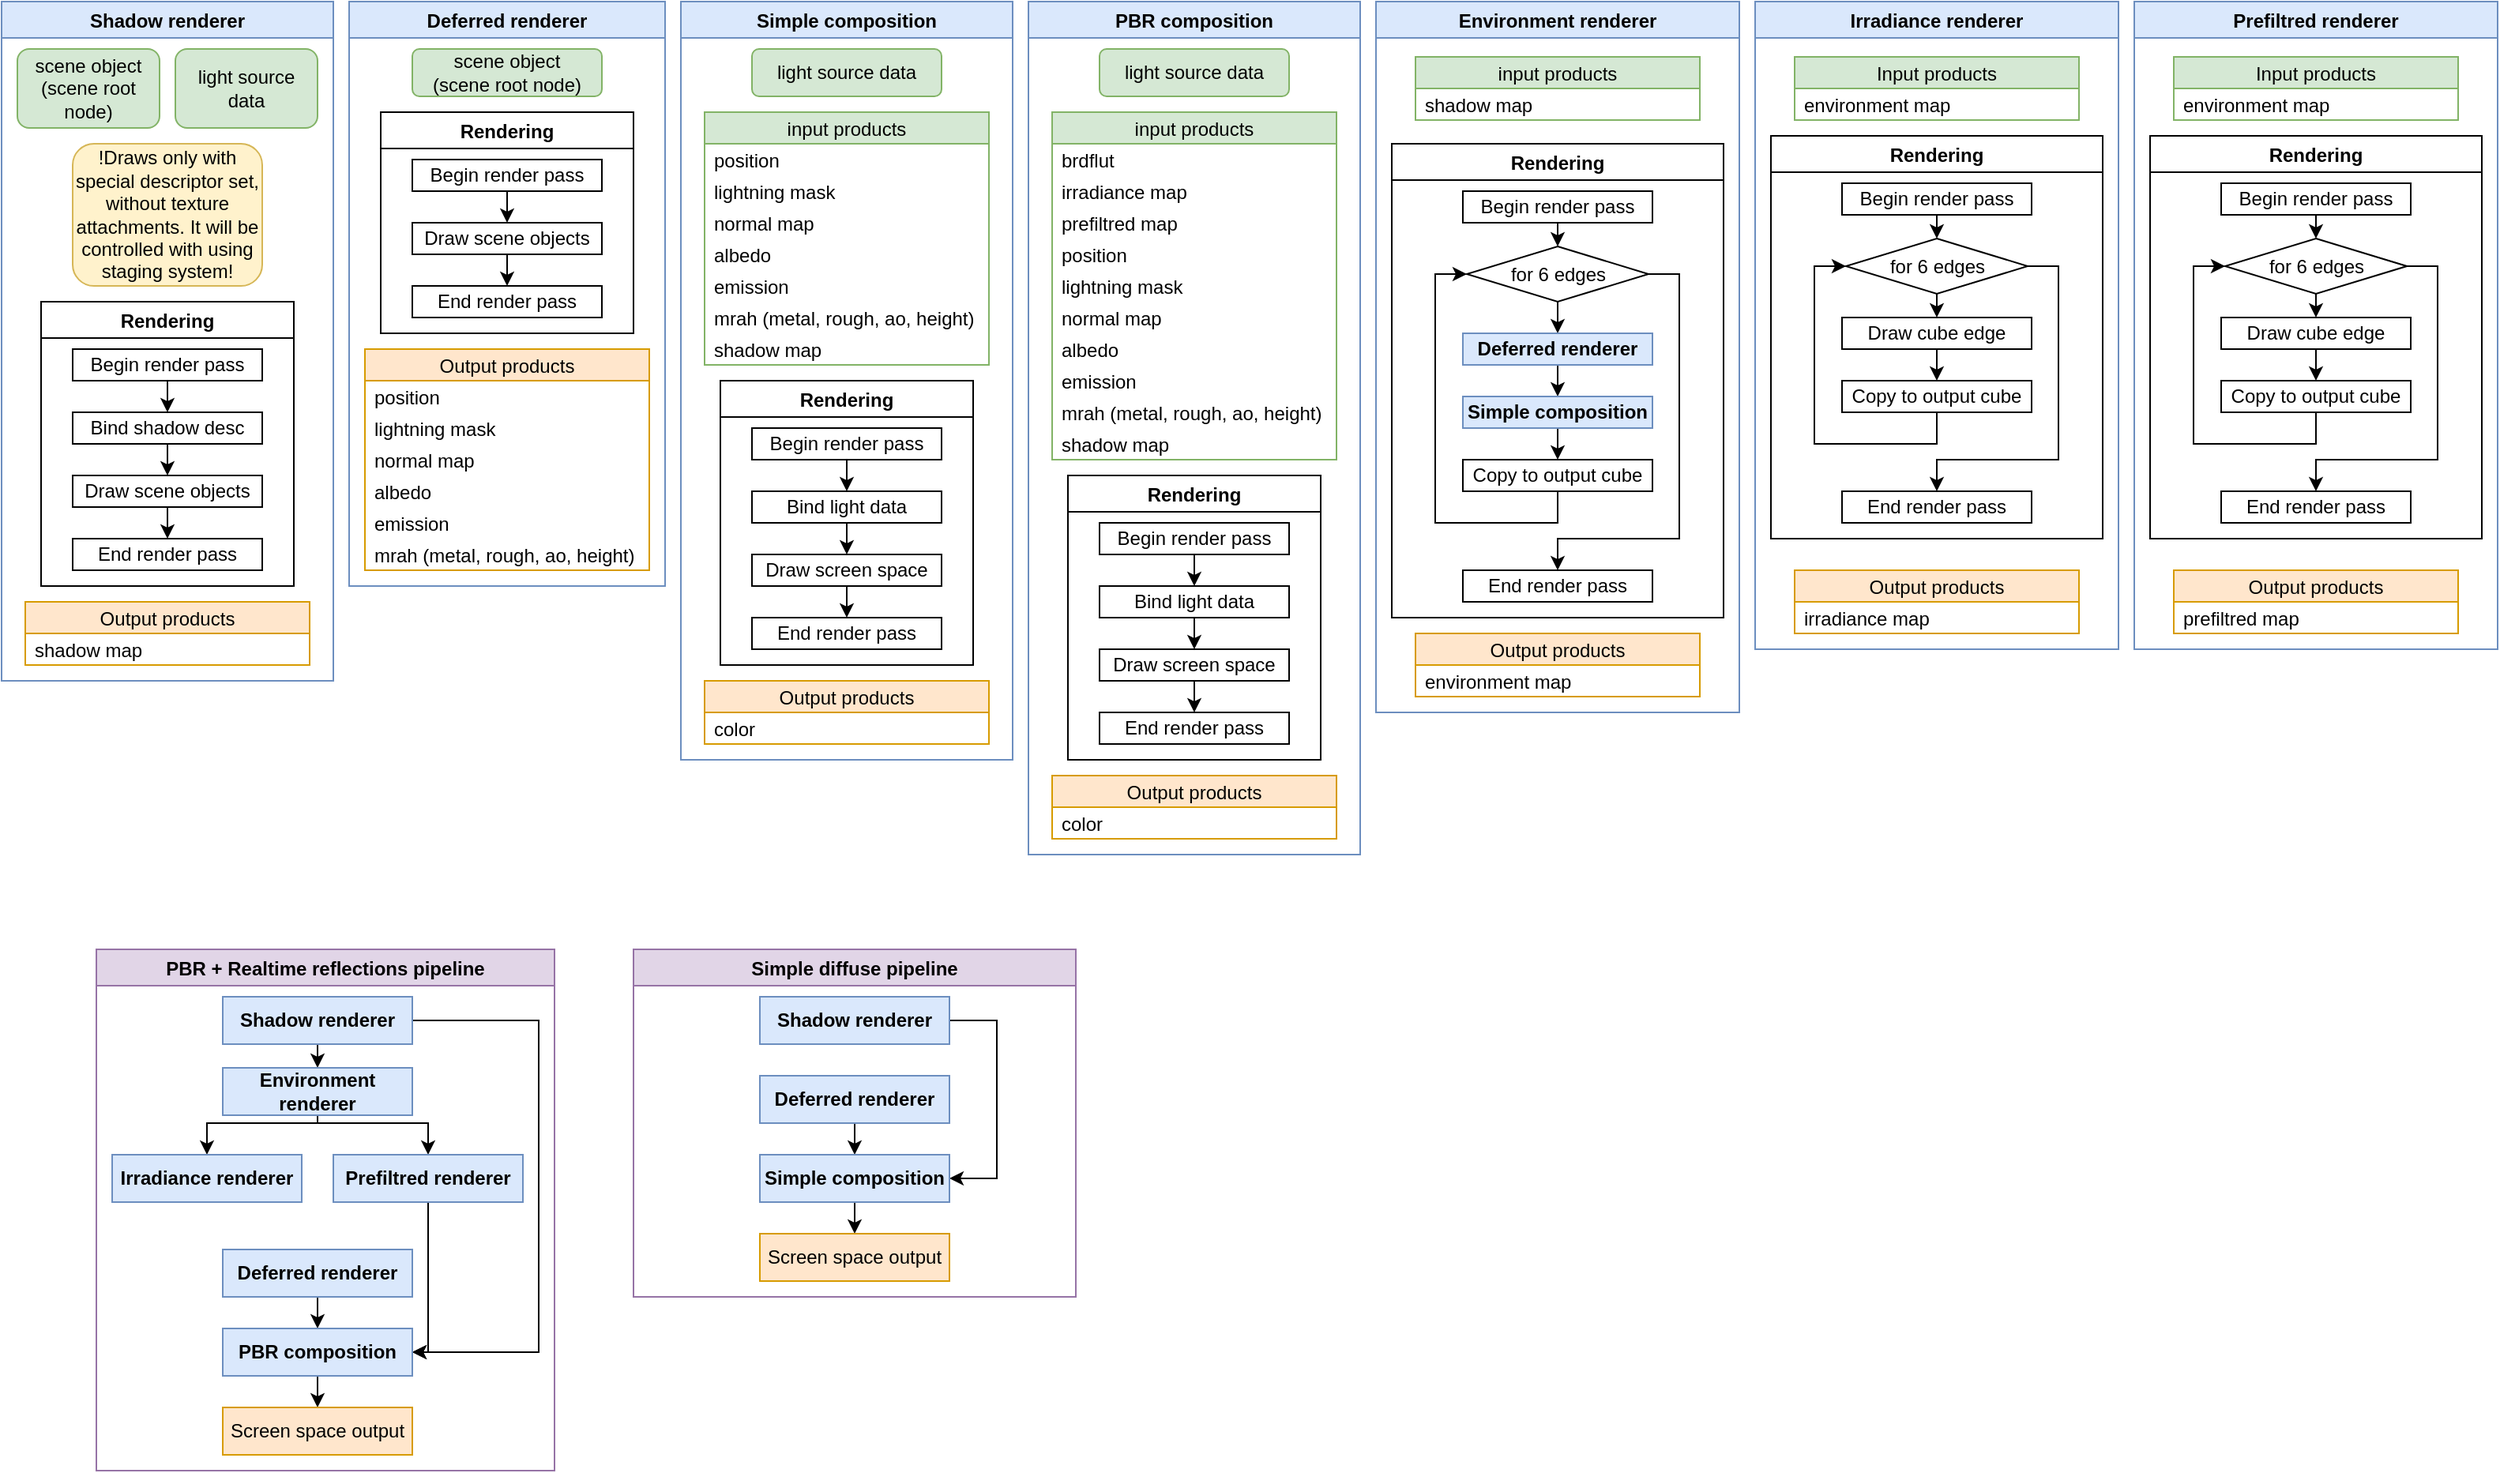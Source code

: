 <mxfile version="15.8.4" type="device"><diagram id="mov3R7XDznXSflvNQ9Gg" name="Page-1"><mxGraphModel dx="2062" dy="865" grid="1" gridSize="10" guides="1" tooltips="1" connect="1" arrows="1" fold="1" page="1" pageScale="1" pageWidth="850" pageHeight="1100" math="0" shadow="0"><root><mxCell id="0"/><mxCell id="1" parent="0"/><mxCell id="VIlcy5q59fdif-Pv6FmF-2" value="Deferred renderer" style="swimlane;swimlaneLine=1;shadow=0;rounded=0;glass=0;fillColor=#dae8fc;strokeColor=#6c8ebf;" vertex="1" parent="1"><mxGeometry x="220" y="10" width="200" height="370" as="geometry"/></mxCell><object label="Output products" albedo="" emission="" id="VIlcy5q59fdif-Pv6FmF-14"><mxCell style="swimlane;fontStyle=0;childLayout=stackLayout;horizontal=1;startSize=20;horizontalStack=0;resizeParent=1;resizeParentMax=0;resizeLast=0;collapsible=1;marginBottom=0;rounded=0;shadow=0;glass=0;fillColor=#ffe6cc;strokeColor=#d79b00;" vertex="1" parent="VIlcy5q59fdif-Pv6FmF-2"><mxGeometry x="10" y="220" width="180" height="140" as="geometry"><mxRectangle x="30" y="150" width="80" height="20" as="alternateBounds"/></mxGeometry></mxCell></object><mxCell id="VIlcy5q59fdif-Pv6FmF-15" value="position" style="text;strokeColor=none;fillColor=none;align=left;verticalAlign=middle;spacingLeft=4;spacingRight=4;overflow=hidden;points=[[0,0.5],[1,0.5]];portConstraint=eastwest;rotatable=0;rounded=0;shadow=0;glass=0;" vertex="1" parent="VIlcy5q59fdif-Pv6FmF-14"><mxGeometry y="20" width="180" height="20" as="geometry"/></mxCell><mxCell id="VIlcy5q59fdif-Pv6FmF-16" value="lightning mask" style="text;strokeColor=none;fillColor=none;align=left;verticalAlign=middle;spacingLeft=4;spacingRight=4;overflow=hidden;points=[[0,0.5],[1,0.5]];portConstraint=eastwest;rotatable=0;rounded=0;shadow=0;glass=0;" vertex="1" parent="VIlcy5q59fdif-Pv6FmF-14"><mxGeometry y="40" width="180" height="20" as="geometry"/></mxCell><mxCell id="VIlcy5q59fdif-Pv6FmF-18" value="normal map" style="text;strokeColor=none;fillColor=none;align=left;verticalAlign=middle;spacingLeft=4;spacingRight=4;overflow=hidden;points=[[0,0.5],[1,0.5]];portConstraint=eastwest;rotatable=0;rounded=0;shadow=0;glass=0;" vertex="1" parent="VIlcy5q59fdif-Pv6FmF-14"><mxGeometry y="60" width="180" height="20" as="geometry"/></mxCell><mxCell id="VIlcy5q59fdif-Pv6FmF-17" value="albedo" style="text;strokeColor=none;fillColor=none;align=left;verticalAlign=middle;spacingLeft=4;spacingRight=4;overflow=hidden;points=[[0,0.5],[1,0.5]];portConstraint=eastwest;rotatable=0;rounded=0;shadow=0;glass=0;" vertex="1" parent="VIlcy5q59fdif-Pv6FmF-14"><mxGeometry y="80" width="180" height="20" as="geometry"/></mxCell><mxCell id="VIlcy5q59fdif-Pv6FmF-19" value="emission" style="text;strokeColor=none;fillColor=none;align=left;verticalAlign=middle;spacingLeft=4;spacingRight=4;overflow=hidden;points=[[0,0.5],[1,0.5]];portConstraint=eastwest;rotatable=0;rounded=0;shadow=0;glass=0;" vertex="1" parent="VIlcy5q59fdif-Pv6FmF-14"><mxGeometry y="100" width="180" height="20" as="geometry"/></mxCell><mxCell id="VIlcy5q59fdif-Pv6FmF-20" value="mrah (metal, rough, ao, height)" style="text;strokeColor=none;fillColor=none;align=left;verticalAlign=middle;spacingLeft=4;spacingRight=4;overflow=hidden;points=[[0,0.5],[1,0.5]];portConstraint=eastwest;rotatable=0;rounded=0;shadow=0;glass=0;" vertex="1" parent="VIlcy5q59fdif-Pv6FmF-14"><mxGeometry y="120" width="180" height="20" as="geometry"/></mxCell><mxCell id="VIlcy5q59fdif-Pv6FmF-21" value="Rendering" style="swimlane;rounded=0;shadow=0;glass=0;gradientColor=none;" vertex="1" parent="VIlcy5q59fdif-Pv6FmF-2"><mxGeometry x="20" y="70" width="160" height="140" as="geometry"/></mxCell><mxCell id="VIlcy5q59fdif-Pv6FmF-8" value="Begin render pass" style="rounded=0;whiteSpace=wrap;html=1;" vertex="1" parent="VIlcy5q59fdif-Pv6FmF-21"><mxGeometry x="20" y="30" width="120" height="20" as="geometry"/></mxCell><mxCell id="VIlcy5q59fdif-Pv6FmF-9" value="Draw scene objects" style="rounded=0;whiteSpace=wrap;html=1;" vertex="1" parent="VIlcy5q59fdif-Pv6FmF-21"><mxGeometry x="20" y="70" width="120" height="20" as="geometry"/></mxCell><mxCell id="VIlcy5q59fdif-Pv6FmF-10" style="edgeStyle=orthogonalEdgeStyle;rounded=0;orthogonalLoop=1;jettySize=auto;html=1;exitX=0.5;exitY=1;exitDx=0;exitDy=0;entryX=0.5;entryY=0;entryDx=0;entryDy=0;" edge="1" parent="VIlcy5q59fdif-Pv6FmF-21" source="VIlcy5q59fdif-Pv6FmF-8" target="VIlcy5q59fdif-Pv6FmF-9"><mxGeometry relative="1" as="geometry"/></mxCell><mxCell id="VIlcy5q59fdif-Pv6FmF-11" value="End render pass" style="rounded=0;whiteSpace=wrap;html=1;" vertex="1" parent="VIlcy5q59fdif-Pv6FmF-21"><mxGeometry x="20" y="110" width="120" height="20" as="geometry"/></mxCell><mxCell id="VIlcy5q59fdif-Pv6FmF-12" style="edgeStyle=orthogonalEdgeStyle;rounded=0;orthogonalLoop=1;jettySize=auto;html=1;exitX=0.5;exitY=1;exitDx=0;exitDy=0;entryX=0.5;entryY=0;entryDx=0;entryDy=0;" edge="1" parent="VIlcy5q59fdif-Pv6FmF-21" source="VIlcy5q59fdif-Pv6FmF-9" target="VIlcy5q59fdif-Pv6FmF-11"><mxGeometry relative="1" as="geometry"/></mxCell><mxCell id="VIlcy5q59fdif-Pv6FmF-30" value="scene object&lt;br&gt;(scene root node)" style="rounded=1;whiteSpace=wrap;html=1;shadow=0;glass=0;fillColor=#d5e8d4;strokeColor=#82b366;" vertex="1" parent="VIlcy5q59fdif-Pv6FmF-2"><mxGeometry x="40" y="30" width="120" height="30" as="geometry"/></mxCell><mxCell id="VIlcy5q59fdif-Pv6FmF-31" value="Shadow renderer" style="swimlane;rounded=0;shadow=0;glass=0;fillColor=#dae8fc;strokeColor=#6c8ebf;" vertex="1" parent="1"><mxGeometry y="10" width="210" height="430" as="geometry"/></mxCell><mxCell id="VIlcy5q59fdif-Pv6FmF-35" value="light source data" style="rounded=1;whiteSpace=wrap;html=1;shadow=0;glass=0;fillColor=#d5e8d4;strokeColor=#82b366;" vertex="1" parent="VIlcy5q59fdif-Pv6FmF-31"><mxGeometry x="110" y="30" width="90" height="50" as="geometry"/></mxCell><mxCell id="VIlcy5q59fdif-Pv6FmF-36" value="Rendering" style="swimlane;rounded=0;shadow=0;glass=0;gradientColor=none;" vertex="1" parent="VIlcy5q59fdif-Pv6FmF-31"><mxGeometry x="25" y="190" width="160" height="180" as="geometry"/></mxCell><mxCell id="VIlcy5q59fdif-Pv6FmF-84" style="edgeStyle=orthogonalEdgeStyle;rounded=0;orthogonalLoop=1;jettySize=auto;html=1;exitX=0.5;exitY=1;exitDx=0;exitDy=0;entryX=0.5;entryY=0;entryDx=0;entryDy=0;" edge="1" parent="VIlcy5q59fdif-Pv6FmF-36" source="VIlcy5q59fdif-Pv6FmF-37" target="VIlcy5q59fdif-Pv6FmF-81"><mxGeometry relative="1" as="geometry"/></mxCell><mxCell id="VIlcy5q59fdif-Pv6FmF-37" value="Begin render pass" style="rounded=0;whiteSpace=wrap;html=1;" vertex="1" parent="VIlcy5q59fdif-Pv6FmF-36"><mxGeometry x="20" y="30" width="120" height="20" as="geometry"/></mxCell><mxCell id="VIlcy5q59fdif-Pv6FmF-40" value="End render pass" style="rounded=0;whiteSpace=wrap;html=1;" vertex="1" parent="VIlcy5q59fdif-Pv6FmF-36"><mxGeometry x="20" y="150" width="120" height="20" as="geometry"/></mxCell><mxCell id="VIlcy5q59fdif-Pv6FmF-85" style="edgeStyle=orthogonalEdgeStyle;rounded=0;orthogonalLoop=1;jettySize=auto;html=1;exitX=0.5;exitY=1;exitDx=0;exitDy=0;entryX=0.5;entryY=0;entryDx=0;entryDy=0;" edge="1" parent="VIlcy5q59fdif-Pv6FmF-36" source="VIlcy5q59fdif-Pv6FmF-81" target="VIlcy5q59fdif-Pv6FmF-83"><mxGeometry relative="1" as="geometry"/></mxCell><mxCell id="VIlcy5q59fdif-Pv6FmF-81" value="Bind shadow desc" style="rounded=0;whiteSpace=wrap;html=1;" vertex="1" parent="VIlcy5q59fdif-Pv6FmF-36"><mxGeometry x="20" y="70" width="120" height="20" as="geometry"/></mxCell><mxCell id="VIlcy5q59fdif-Pv6FmF-86" style="edgeStyle=orthogonalEdgeStyle;rounded=0;orthogonalLoop=1;jettySize=auto;html=1;exitX=0.5;exitY=1;exitDx=0;exitDy=0;entryX=0.5;entryY=0;entryDx=0;entryDy=0;" edge="1" parent="VIlcy5q59fdif-Pv6FmF-36" source="VIlcy5q59fdif-Pv6FmF-83" target="VIlcy5q59fdif-Pv6FmF-40"><mxGeometry relative="1" as="geometry"/></mxCell><mxCell id="VIlcy5q59fdif-Pv6FmF-83" value="Draw scene objects" style="rounded=0;whiteSpace=wrap;html=1;" vertex="1" parent="VIlcy5q59fdif-Pv6FmF-36"><mxGeometry x="20" y="110" width="120" height="20" as="geometry"/></mxCell><mxCell id="VIlcy5q59fdif-Pv6FmF-71" value="scene object&lt;br&gt;(scene root node)" style="rounded=1;whiteSpace=wrap;html=1;shadow=0;glass=0;fillColor=#d5e8d4;strokeColor=#82b366;" vertex="1" parent="VIlcy5q59fdif-Pv6FmF-31"><mxGeometry x="10" y="30" width="90" height="50" as="geometry"/></mxCell><mxCell id="VIlcy5q59fdif-Pv6FmF-82" value="!Draws only with special descriptor set, without texture attachments. It will be controlled with using staging system!" style="rounded=1;whiteSpace=wrap;html=1;shadow=0;glass=0;fillColor=#fff2cc;strokeColor=#d6b656;" vertex="1" parent="VIlcy5q59fdif-Pv6FmF-31"><mxGeometry x="45" y="90" width="120" height="90" as="geometry"/></mxCell><object label="Output products" albedo="" emission="" id="VIlcy5q59fdif-Pv6FmF-87"><mxCell style="swimlane;fontStyle=0;childLayout=stackLayout;horizontal=1;startSize=20;horizontalStack=0;resizeParent=1;resizeParentMax=0;resizeLast=0;collapsible=1;marginBottom=0;rounded=0;shadow=0;glass=0;fillColor=#ffe6cc;strokeColor=#d79b00;" vertex="1" parent="VIlcy5q59fdif-Pv6FmF-31"><mxGeometry x="15" y="380" width="180" height="40" as="geometry"><mxRectangle x="30" y="150" width="80" height="20" as="alternateBounds"/></mxGeometry></mxCell></object><mxCell id="VIlcy5q59fdif-Pv6FmF-88" value="shadow map" style="text;strokeColor=none;fillColor=none;align=left;verticalAlign=middle;spacingLeft=4;spacingRight=4;overflow=hidden;points=[[0,0.5],[1,0.5]];portConstraint=eastwest;rotatable=0;rounded=0;shadow=0;glass=0;" vertex="1" parent="VIlcy5q59fdif-Pv6FmF-87"><mxGeometry y="20" width="180" height="20" as="geometry"/></mxCell><mxCell id="VIlcy5q59fdif-Pv6FmF-42" value="Simple composition" style="swimlane;rounded=0;shadow=0;glass=0;fillColor=#dae8fc;strokeColor=#6c8ebf;" vertex="1" parent="1"><mxGeometry x="430" y="10" width="210" height="480" as="geometry"/></mxCell><object label="input products" albedo="" emission="" id="VIlcy5q59fdif-Pv6FmF-45"><mxCell style="swimlane;fontStyle=0;childLayout=stackLayout;horizontal=1;startSize=20;horizontalStack=0;resizeParent=1;resizeParentMax=0;resizeLast=0;collapsible=1;marginBottom=0;rounded=0;shadow=0;glass=0;fillColor=#d5e8d4;strokeColor=#82b366;" vertex="1" parent="VIlcy5q59fdif-Pv6FmF-42"><mxGeometry x="15" y="70" width="180" height="160" as="geometry"><mxRectangle x="30" y="150" width="80" height="20" as="alternateBounds"/></mxGeometry></mxCell></object><mxCell id="VIlcy5q59fdif-Pv6FmF-46" value="position" style="text;strokeColor=none;fillColor=none;align=left;verticalAlign=middle;spacingLeft=4;spacingRight=4;overflow=hidden;points=[[0,0.5],[1,0.5]];portConstraint=eastwest;rotatable=0;rounded=0;shadow=0;glass=0;" vertex="1" parent="VIlcy5q59fdif-Pv6FmF-45"><mxGeometry y="20" width="180" height="20" as="geometry"/></mxCell><mxCell id="VIlcy5q59fdif-Pv6FmF-47" value="lightning mask" style="text;strokeColor=none;fillColor=none;align=left;verticalAlign=middle;spacingLeft=4;spacingRight=4;overflow=hidden;points=[[0,0.5],[1,0.5]];portConstraint=eastwest;rotatable=0;rounded=0;shadow=0;glass=0;" vertex="1" parent="VIlcy5q59fdif-Pv6FmF-45"><mxGeometry y="40" width="180" height="20" as="geometry"/></mxCell><mxCell id="VIlcy5q59fdif-Pv6FmF-48" value="normal map" style="text;strokeColor=none;fillColor=none;align=left;verticalAlign=middle;spacingLeft=4;spacingRight=4;overflow=hidden;points=[[0,0.5],[1,0.5]];portConstraint=eastwest;rotatable=0;rounded=0;shadow=0;glass=0;" vertex="1" parent="VIlcy5q59fdif-Pv6FmF-45"><mxGeometry y="60" width="180" height="20" as="geometry"/></mxCell><mxCell id="VIlcy5q59fdif-Pv6FmF-49" value="albedo" style="text;strokeColor=none;fillColor=none;align=left;verticalAlign=middle;spacingLeft=4;spacingRight=4;overflow=hidden;points=[[0,0.5],[1,0.5]];portConstraint=eastwest;rotatable=0;rounded=0;shadow=0;glass=0;" vertex="1" parent="VIlcy5q59fdif-Pv6FmF-45"><mxGeometry y="80" width="180" height="20" as="geometry"/></mxCell><mxCell id="VIlcy5q59fdif-Pv6FmF-50" value="emission" style="text;strokeColor=none;fillColor=none;align=left;verticalAlign=middle;spacingLeft=4;spacingRight=4;overflow=hidden;points=[[0,0.5],[1,0.5]];portConstraint=eastwest;rotatable=0;rounded=0;shadow=0;glass=0;" vertex="1" parent="VIlcy5q59fdif-Pv6FmF-45"><mxGeometry y="100" width="180" height="20" as="geometry"/></mxCell><mxCell id="VIlcy5q59fdif-Pv6FmF-51" value="mrah (metal, rough, ao, height)" style="text;strokeColor=none;fillColor=none;align=left;verticalAlign=middle;spacingLeft=4;spacingRight=4;overflow=hidden;points=[[0,0.5],[1,0.5]];portConstraint=eastwest;rotatable=0;rounded=0;shadow=0;glass=0;" vertex="1" parent="VIlcy5q59fdif-Pv6FmF-45"><mxGeometry y="120" width="180" height="20" as="geometry"/></mxCell><mxCell id="VIlcy5q59fdif-Pv6FmF-52" value="shadow map" style="text;strokeColor=none;fillColor=none;align=left;verticalAlign=middle;spacingLeft=4;spacingRight=4;overflow=hidden;points=[[0,0.5],[1,0.5]];portConstraint=eastwest;rotatable=0;rounded=0;shadow=0;glass=0;" vertex="1" parent="VIlcy5q59fdif-Pv6FmF-45"><mxGeometry y="140" width="180" height="20" as="geometry"/></mxCell><mxCell id="VIlcy5q59fdif-Pv6FmF-53" value="Rendering" style="swimlane;rounded=0;shadow=0;glass=0;gradientColor=none;" vertex="1" parent="VIlcy5q59fdif-Pv6FmF-42"><mxGeometry x="25" y="240" width="160" height="180" as="geometry"/></mxCell><mxCell id="VIlcy5q59fdif-Pv6FmF-62" style="edgeStyle=orthogonalEdgeStyle;rounded=0;orthogonalLoop=1;jettySize=auto;html=1;exitX=0.5;exitY=1;exitDx=0;exitDy=0;entryX=0.5;entryY=0;entryDx=0;entryDy=0;" edge="1" parent="VIlcy5q59fdif-Pv6FmF-53" source="VIlcy5q59fdif-Pv6FmF-54" target="VIlcy5q59fdif-Pv6FmF-59"><mxGeometry relative="1" as="geometry"/></mxCell><mxCell id="VIlcy5q59fdif-Pv6FmF-54" value="Begin render pass" style="rounded=0;whiteSpace=wrap;html=1;" vertex="1" parent="VIlcy5q59fdif-Pv6FmF-53"><mxGeometry x="20" y="30" width="120" height="20" as="geometry"/></mxCell><mxCell id="VIlcy5q59fdif-Pv6FmF-55" value="Draw screen space" style="rounded=0;whiteSpace=wrap;html=1;" vertex="1" parent="VIlcy5q59fdif-Pv6FmF-53"><mxGeometry x="20" y="110" width="120" height="20" as="geometry"/></mxCell><mxCell id="VIlcy5q59fdif-Pv6FmF-57" value="End render pass" style="rounded=0;whiteSpace=wrap;html=1;" vertex="1" parent="VIlcy5q59fdif-Pv6FmF-53"><mxGeometry x="20" y="150" width="120" height="20" as="geometry"/></mxCell><mxCell id="VIlcy5q59fdif-Pv6FmF-58" style="edgeStyle=orthogonalEdgeStyle;rounded=0;orthogonalLoop=1;jettySize=auto;html=1;exitX=0.5;exitY=1;exitDx=0;exitDy=0;entryX=0.5;entryY=0;entryDx=0;entryDy=0;" edge="1" parent="VIlcy5q59fdif-Pv6FmF-53" source="VIlcy5q59fdif-Pv6FmF-55" target="VIlcy5q59fdif-Pv6FmF-57"><mxGeometry relative="1" as="geometry"/></mxCell><mxCell id="VIlcy5q59fdif-Pv6FmF-61" style="edgeStyle=orthogonalEdgeStyle;rounded=0;orthogonalLoop=1;jettySize=auto;html=1;exitX=0.5;exitY=1;exitDx=0;exitDy=0;entryX=0.5;entryY=0;entryDx=0;entryDy=0;" edge="1" parent="VIlcy5q59fdif-Pv6FmF-53" source="VIlcy5q59fdif-Pv6FmF-59" target="VIlcy5q59fdif-Pv6FmF-55"><mxGeometry relative="1" as="geometry"/></mxCell><mxCell id="VIlcy5q59fdif-Pv6FmF-59" value="Bind light data" style="rounded=0;whiteSpace=wrap;html=1;" vertex="1" parent="VIlcy5q59fdif-Pv6FmF-53"><mxGeometry x="20" y="70" width="120" height="20" as="geometry"/></mxCell><object label="Output products" albedo="" emission="" id="VIlcy5q59fdif-Pv6FmF-63"><mxCell style="swimlane;fontStyle=0;childLayout=stackLayout;horizontal=1;startSize=20;horizontalStack=0;resizeParent=1;resizeParentMax=0;resizeLast=0;collapsible=1;marginBottom=0;rounded=0;shadow=0;glass=0;fillColor=#ffe6cc;strokeColor=#d79b00;" vertex="1" parent="VIlcy5q59fdif-Pv6FmF-42"><mxGeometry x="15" y="430" width="180" height="40" as="geometry"><mxRectangle x="30" y="150" width="80" height="20" as="alternateBounds"/></mxGeometry></mxCell></object><mxCell id="VIlcy5q59fdif-Pv6FmF-64" value="color" style="text;strokeColor=none;fillColor=none;align=left;verticalAlign=middle;spacingLeft=4;spacingRight=4;overflow=hidden;points=[[0,0.5],[1,0.5]];portConstraint=eastwest;rotatable=0;rounded=0;shadow=0;glass=0;" vertex="1" parent="VIlcy5q59fdif-Pv6FmF-63"><mxGeometry y="20" width="180" height="20" as="geometry"/></mxCell><mxCell id="VIlcy5q59fdif-Pv6FmF-70" value="light source data" style="rounded=1;whiteSpace=wrap;html=1;shadow=0;glass=0;fillColor=#d5e8d4;strokeColor=#82b366;" vertex="1" parent="VIlcy5q59fdif-Pv6FmF-42"><mxGeometry x="45" y="30" width="120" height="30" as="geometry"/></mxCell><mxCell id="VIlcy5q59fdif-Pv6FmF-89" value="Irradiance renderer" style="swimlane;rounded=0;shadow=0;glass=0;fillColor=#dae8fc;strokeColor=#6c8ebf;" vertex="1" parent="1"><mxGeometry x="1110" y="10" width="230" height="410" as="geometry"/></mxCell><object label="Input products" albedo="" emission="" id="VIlcy5q59fdif-Pv6FmF-90"><mxCell style="swimlane;fontStyle=0;childLayout=stackLayout;horizontal=1;startSize=20;horizontalStack=0;resizeParent=1;resizeParentMax=0;resizeLast=0;collapsible=1;marginBottom=0;rounded=0;shadow=0;glass=0;fillColor=#d5e8d4;strokeColor=#82b366;" vertex="1" parent="VIlcy5q59fdif-Pv6FmF-89"><mxGeometry x="25" y="35" width="180" height="40" as="geometry"><mxRectangle x="30" y="150" width="80" height="20" as="alternateBounds"/></mxGeometry></mxCell></object><mxCell id="VIlcy5q59fdif-Pv6FmF-91" value="environment map" style="text;strokeColor=none;fillColor=none;align=left;verticalAlign=middle;spacingLeft=4;spacingRight=4;overflow=hidden;points=[[0,0.5],[1,0.5]];portConstraint=eastwest;rotatable=0;rounded=0;shadow=0;glass=0;" vertex="1" parent="VIlcy5q59fdif-Pv6FmF-90"><mxGeometry y="20" width="180" height="20" as="geometry"/></mxCell><mxCell id="VIlcy5q59fdif-Pv6FmF-92" value="Rendering" style="swimlane;rounded=0;shadow=0;glass=0;gradientColor=none;" vertex="1" parent="VIlcy5q59fdif-Pv6FmF-89"><mxGeometry x="10" y="85" width="210" height="255" as="geometry"/></mxCell><mxCell id="VIlcy5q59fdif-Pv6FmF-100" style="edgeStyle=orthogonalEdgeStyle;rounded=0;orthogonalLoop=1;jettySize=auto;html=1;exitX=0.5;exitY=1;exitDx=0;exitDy=0;entryX=0.5;entryY=0;entryDx=0;entryDy=0;" edge="1" parent="VIlcy5q59fdif-Pv6FmF-92" source="VIlcy5q59fdif-Pv6FmF-94" target="VIlcy5q59fdif-Pv6FmF-4"><mxGeometry relative="1" as="geometry"/></mxCell><mxCell id="VIlcy5q59fdif-Pv6FmF-94" value="Begin render pass" style="rounded=0;whiteSpace=wrap;html=1;" vertex="1" parent="VIlcy5q59fdif-Pv6FmF-92"><mxGeometry x="45" y="30" width="120" height="20" as="geometry"/></mxCell><mxCell id="VIlcy5q59fdif-Pv6FmF-97" style="edgeStyle=orthogonalEdgeStyle;rounded=0;orthogonalLoop=1;jettySize=auto;html=1;exitX=0.5;exitY=1;exitDx=0;exitDy=0;entryX=0.5;entryY=0;entryDx=0;entryDy=0;" edge="1" parent="VIlcy5q59fdif-Pv6FmF-92" target="VIlcy5q59fdif-Pv6FmF-96"><mxGeometry relative="1" as="geometry"><mxPoint x="80" y="130.0" as="sourcePoint"/></mxGeometry></mxCell><mxCell id="VIlcy5q59fdif-Pv6FmF-98" style="edgeStyle=orthogonalEdgeStyle;rounded=0;orthogonalLoop=1;jettySize=auto;html=1;exitX=0.5;exitY=1;exitDx=0;exitDy=0;entryX=0.5;entryY=0;entryDx=0;entryDy=0;" edge="1" parent="VIlcy5q59fdif-Pv6FmF-92" target="VIlcy5q59fdif-Pv6FmF-95"><mxGeometry relative="1" as="geometry"><mxPoint x="80" y="90.0" as="sourcePoint"/></mxGeometry></mxCell><mxCell id="VIlcy5q59fdif-Pv6FmF-102" style="edgeStyle=orthogonalEdgeStyle;rounded=0;orthogonalLoop=1;jettySize=auto;html=1;exitX=0.5;exitY=1;exitDx=0;exitDy=0;entryX=0.5;entryY=0;entryDx=0;entryDy=0;" edge="1" parent="VIlcy5q59fdif-Pv6FmF-92" source="VIlcy5q59fdif-Pv6FmF-4" target="VIlcy5q59fdif-Pv6FmF-101"><mxGeometry relative="1" as="geometry"/></mxCell><mxCell id="VIlcy5q59fdif-Pv6FmF-108" style="edgeStyle=orthogonalEdgeStyle;rounded=0;orthogonalLoop=1;jettySize=auto;html=1;exitX=1;exitY=0.5;exitDx=0;exitDy=0;entryX=0.5;entryY=0;entryDx=0;entryDy=0;" edge="1" parent="VIlcy5q59fdif-Pv6FmF-92" source="VIlcy5q59fdif-Pv6FmF-4" target="VIlcy5q59fdif-Pv6FmF-107"><mxGeometry relative="1" as="geometry"><Array as="points"><mxPoint x="182" y="82"/><mxPoint x="182" y="205"/><mxPoint x="105" y="205"/></Array></mxGeometry></mxCell><mxCell id="VIlcy5q59fdif-Pv6FmF-4" value="for 6 edges" style="rhombus;whiteSpace=wrap;html=1;" vertex="1" parent="VIlcy5q59fdif-Pv6FmF-92"><mxGeometry x="47.5" y="65" width="115" height="35" as="geometry"/></mxCell><mxCell id="VIlcy5q59fdif-Pv6FmF-104" style="edgeStyle=orthogonalEdgeStyle;rounded=0;orthogonalLoop=1;jettySize=auto;html=1;exitX=0.5;exitY=1;exitDx=0;exitDy=0;entryX=0.5;entryY=0;entryDx=0;entryDy=0;" edge="1" parent="VIlcy5q59fdif-Pv6FmF-92" source="VIlcy5q59fdif-Pv6FmF-101" target="VIlcy5q59fdif-Pv6FmF-103"><mxGeometry relative="1" as="geometry"/></mxCell><mxCell id="VIlcy5q59fdif-Pv6FmF-101" value="Draw cube edge" style="rounded=0;whiteSpace=wrap;html=1;" vertex="1" parent="VIlcy5q59fdif-Pv6FmF-92"><mxGeometry x="45" y="115" width="120" height="20" as="geometry"/></mxCell><mxCell id="VIlcy5q59fdif-Pv6FmF-106" style="edgeStyle=orthogonalEdgeStyle;rounded=0;orthogonalLoop=1;jettySize=auto;html=1;exitX=0.5;exitY=1;exitDx=0;exitDy=0;entryX=0;entryY=0.5;entryDx=0;entryDy=0;" edge="1" parent="VIlcy5q59fdif-Pv6FmF-92" source="VIlcy5q59fdif-Pv6FmF-103" target="VIlcy5q59fdif-Pv6FmF-4"><mxGeometry relative="1" as="geometry"/></mxCell><mxCell id="VIlcy5q59fdif-Pv6FmF-103" value="Copy to output cube" style="rounded=0;whiteSpace=wrap;html=1;" vertex="1" parent="VIlcy5q59fdif-Pv6FmF-92"><mxGeometry x="45" y="155" width="120" height="20" as="geometry"/></mxCell><mxCell id="VIlcy5q59fdif-Pv6FmF-107" value="End render pass" style="rounded=0;whiteSpace=wrap;html=1;" vertex="1" parent="VIlcy5q59fdif-Pv6FmF-92"><mxGeometry x="45" y="225" width="120" height="20" as="geometry"/></mxCell><object label="Output products" albedo="" emission="" id="VIlcy5q59fdif-Pv6FmF-109"><mxCell style="swimlane;fontStyle=0;childLayout=stackLayout;horizontal=1;startSize=20;horizontalStack=0;resizeParent=1;resizeParentMax=0;resizeLast=0;collapsible=1;marginBottom=0;rounded=0;shadow=0;glass=0;fillColor=#ffe6cc;strokeColor=#d79b00;" vertex="1" parent="VIlcy5q59fdif-Pv6FmF-89"><mxGeometry x="25" y="360" width="180" height="40" as="geometry"><mxRectangle x="30" y="150" width="80" height="20" as="alternateBounds"/></mxGeometry></mxCell></object><mxCell id="VIlcy5q59fdif-Pv6FmF-110" value="irradiance map" style="text;strokeColor=none;fillColor=none;align=left;verticalAlign=middle;spacingLeft=4;spacingRight=4;overflow=hidden;points=[[0,0.5],[1,0.5]];portConstraint=eastwest;rotatable=0;rounded=0;shadow=0;glass=0;" vertex="1" parent="VIlcy5q59fdif-Pv6FmF-109"><mxGeometry y="20" width="180" height="20" as="geometry"/></mxCell><mxCell id="VIlcy5q59fdif-Pv6FmF-111" value="Prefiltred renderer" style="swimlane;rounded=0;shadow=0;glass=0;fillColor=#dae8fc;strokeColor=#6c8ebf;" vertex="1" parent="1"><mxGeometry x="1350" y="10" width="230" height="410" as="geometry"/></mxCell><object label="Input products" albedo="" emission="" id="VIlcy5q59fdif-Pv6FmF-112"><mxCell style="swimlane;fontStyle=0;childLayout=stackLayout;horizontal=1;startSize=20;horizontalStack=0;resizeParent=1;resizeParentMax=0;resizeLast=0;collapsible=1;marginBottom=0;rounded=0;shadow=0;glass=0;fillColor=#d5e8d4;strokeColor=#82b366;" vertex="1" parent="VIlcy5q59fdif-Pv6FmF-111"><mxGeometry x="25" y="35" width="180" height="40" as="geometry"><mxRectangle x="30" y="150" width="80" height="20" as="alternateBounds"/></mxGeometry></mxCell></object><mxCell id="VIlcy5q59fdif-Pv6FmF-113" value="environment map" style="text;strokeColor=none;fillColor=none;align=left;verticalAlign=middle;spacingLeft=4;spacingRight=4;overflow=hidden;points=[[0,0.5],[1,0.5]];portConstraint=eastwest;rotatable=0;rounded=0;shadow=0;glass=0;" vertex="1" parent="VIlcy5q59fdif-Pv6FmF-112"><mxGeometry y="20" width="180" height="20" as="geometry"/></mxCell><mxCell id="VIlcy5q59fdif-Pv6FmF-114" value="Rendering" style="swimlane;rounded=0;shadow=0;glass=0;gradientColor=none;" vertex="1" parent="VIlcy5q59fdif-Pv6FmF-111"><mxGeometry x="10" y="85" width="210" height="255" as="geometry"/></mxCell><mxCell id="VIlcy5q59fdif-Pv6FmF-115" style="edgeStyle=orthogonalEdgeStyle;rounded=0;orthogonalLoop=1;jettySize=auto;html=1;exitX=0.5;exitY=1;exitDx=0;exitDy=0;entryX=0.5;entryY=0;entryDx=0;entryDy=0;" edge="1" parent="VIlcy5q59fdif-Pv6FmF-114" source="VIlcy5q59fdif-Pv6FmF-116" target="VIlcy5q59fdif-Pv6FmF-121"><mxGeometry relative="1" as="geometry"/></mxCell><mxCell id="VIlcy5q59fdif-Pv6FmF-116" value="Begin render pass" style="rounded=0;whiteSpace=wrap;html=1;" vertex="1" parent="VIlcy5q59fdif-Pv6FmF-114"><mxGeometry x="45" y="30" width="120" height="20" as="geometry"/></mxCell><mxCell id="VIlcy5q59fdif-Pv6FmF-117" style="edgeStyle=orthogonalEdgeStyle;rounded=0;orthogonalLoop=1;jettySize=auto;html=1;exitX=0.5;exitY=1;exitDx=0;exitDy=0;entryX=0.5;entryY=0;entryDx=0;entryDy=0;" edge="1" parent="VIlcy5q59fdif-Pv6FmF-114"><mxGeometry relative="1" as="geometry"><mxPoint x="80" y="130.0" as="sourcePoint"/></mxGeometry></mxCell><mxCell id="VIlcy5q59fdif-Pv6FmF-118" style="edgeStyle=orthogonalEdgeStyle;rounded=0;orthogonalLoop=1;jettySize=auto;html=1;exitX=0.5;exitY=1;exitDx=0;exitDy=0;entryX=0.5;entryY=0;entryDx=0;entryDy=0;" edge="1" parent="VIlcy5q59fdif-Pv6FmF-114"><mxGeometry relative="1" as="geometry"><mxPoint x="80" y="90.0" as="sourcePoint"/></mxGeometry></mxCell><mxCell id="VIlcy5q59fdif-Pv6FmF-119" style="edgeStyle=orthogonalEdgeStyle;rounded=0;orthogonalLoop=1;jettySize=auto;html=1;exitX=0.5;exitY=1;exitDx=0;exitDy=0;entryX=0.5;entryY=0;entryDx=0;entryDy=0;" edge="1" parent="VIlcy5q59fdif-Pv6FmF-114" source="VIlcy5q59fdif-Pv6FmF-121" target="VIlcy5q59fdif-Pv6FmF-123"><mxGeometry relative="1" as="geometry"/></mxCell><mxCell id="VIlcy5q59fdif-Pv6FmF-120" style="edgeStyle=orthogonalEdgeStyle;rounded=0;orthogonalLoop=1;jettySize=auto;html=1;exitX=1;exitY=0.5;exitDx=0;exitDy=0;entryX=0.5;entryY=0;entryDx=0;entryDy=0;" edge="1" parent="VIlcy5q59fdif-Pv6FmF-114" source="VIlcy5q59fdif-Pv6FmF-121" target="VIlcy5q59fdif-Pv6FmF-126"><mxGeometry relative="1" as="geometry"><Array as="points"><mxPoint x="182" y="82"/><mxPoint x="182" y="205"/><mxPoint x="105" y="205"/></Array></mxGeometry></mxCell><mxCell id="VIlcy5q59fdif-Pv6FmF-121" value="for 6 edges" style="rhombus;whiteSpace=wrap;html=1;" vertex="1" parent="VIlcy5q59fdif-Pv6FmF-114"><mxGeometry x="47.5" y="65" width="115" height="35" as="geometry"/></mxCell><mxCell id="VIlcy5q59fdif-Pv6FmF-122" style="edgeStyle=orthogonalEdgeStyle;rounded=0;orthogonalLoop=1;jettySize=auto;html=1;exitX=0.5;exitY=1;exitDx=0;exitDy=0;entryX=0.5;entryY=0;entryDx=0;entryDy=0;" edge="1" parent="VIlcy5q59fdif-Pv6FmF-114" source="VIlcy5q59fdif-Pv6FmF-123" target="VIlcy5q59fdif-Pv6FmF-125"><mxGeometry relative="1" as="geometry"/></mxCell><mxCell id="VIlcy5q59fdif-Pv6FmF-123" value="Draw cube edge" style="rounded=0;whiteSpace=wrap;html=1;" vertex="1" parent="VIlcy5q59fdif-Pv6FmF-114"><mxGeometry x="45" y="115" width="120" height="20" as="geometry"/></mxCell><mxCell id="VIlcy5q59fdif-Pv6FmF-124" style="edgeStyle=orthogonalEdgeStyle;rounded=0;orthogonalLoop=1;jettySize=auto;html=1;exitX=0.5;exitY=1;exitDx=0;exitDy=0;entryX=0;entryY=0.5;entryDx=0;entryDy=0;" edge="1" parent="VIlcy5q59fdif-Pv6FmF-114" source="VIlcy5q59fdif-Pv6FmF-125" target="VIlcy5q59fdif-Pv6FmF-121"><mxGeometry relative="1" as="geometry"/></mxCell><mxCell id="VIlcy5q59fdif-Pv6FmF-125" value="Copy to output cube" style="rounded=0;whiteSpace=wrap;html=1;" vertex="1" parent="VIlcy5q59fdif-Pv6FmF-114"><mxGeometry x="45" y="155" width="120" height="20" as="geometry"/></mxCell><mxCell id="VIlcy5q59fdif-Pv6FmF-126" value="End render pass" style="rounded=0;whiteSpace=wrap;html=1;" vertex="1" parent="VIlcy5q59fdif-Pv6FmF-114"><mxGeometry x="45" y="225" width="120" height="20" as="geometry"/></mxCell><object label="Output products" albedo="" emission="" id="VIlcy5q59fdif-Pv6FmF-127"><mxCell style="swimlane;fontStyle=0;childLayout=stackLayout;horizontal=1;startSize=20;horizontalStack=0;resizeParent=1;resizeParentMax=0;resizeLast=0;collapsible=1;marginBottom=0;rounded=0;shadow=0;glass=0;fillColor=#ffe6cc;strokeColor=#d79b00;" vertex="1" parent="VIlcy5q59fdif-Pv6FmF-111"><mxGeometry x="25" y="360" width="180" height="40" as="geometry"><mxRectangle x="30" y="150" width="80" height="20" as="alternateBounds"/></mxGeometry></mxCell></object><mxCell id="VIlcy5q59fdif-Pv6FmF-128" value="prefiltred map" style="text;strokeColor=none;fillColor=none;align=left;verticalAlign=middle;spacingLeft=4;spacingRight=4;overflow=hidden;points=[[0,0.5],[1,0.5]];portConstraint=eastwest;rotatable=0;rounded=0;shadow=0;glass=0;" vertex="1" parent="VIlcy5q59fdif-Pv6FmF-127"><mxGeometry y="20" width="180" height="20" as="geometry"/></mxCell><mxCell id="VIlcy5q59fdif-Pv6FmF-129" value="PBR composition" style="swimlane;rounded=0;shadow=0;glass=0;fillColor=#dae8fc;strokeColor=#6c8ebf;" vertex="1" parent="1"><mxGeometry x="650" y="10" width="210" height="540" as="geometry"/></mxCell><object label="input products" albedo="" emission="" id="VIlcy5q59fdif-Pv6FmF-130"><mxCell style="swimlane;fontStyle=0;childLayout=stackLayout;horizontal=1;startSize=20;horizontalStack=0;resizeParent=1;resizeParentMax=0;resizeLast=0;collapsible=1;marginBottom=0;rounded=0;shadow=0;glass=0;fillColor=#d5e8d4;strokeColor=#82b366;" vertex="1" parent="VIlcy5q59fdif-Pv6FmF-129"><mxGeometry x="15" y="70" width="180" height="220" as="geometry"><mxRectangle x="30" y="150" width="80" height="20" as="alternateBounds"/></mxGeometry></mxCell></object><mxCell id="VIlcy5q59fdif-Pv6FmF-131" value="brdflut" style="text;strokeColor=none;fillColor=none;align=left;verticalAlign=middle;spacingLeft=4;spacingRight=4;overflow=hidden;points=[[0,0.5],[1,0.5]];portConstraint=eastwest;rotatable=0;rounded=0;shadow=0;glass=0;" vertex="1" parent="VIlcy5q59fdif-Pv6FmF-130"><mxGeometry y="20" width="180" height="20" as="geometry"/></mxCell><mxCell id="VIlcy5q59fdif-Pv6FmF-215" value="irradiance map" style="text;strokeColor=none;fillColor=none;align=left;verticalAlign=middle;spacingLeft=4;spacingRight=4;overflow=hidden;points=[[0,0.5],[1,0.5]];portConstraint=eastwest;rotatable=0;rounded=0;shadow=0;glass=0;" vertex="1" parent="VIlcy5q59fdif-Pv6FmF-130"><mxGeometry y="40" width="180" height="20" as="geometry"/></mxCell><mxCell id="VIlcy5q59fdif-Pv6FmF-216" value="prefiltred map" style="text;strokeColor=none;fillColor=none;align=left;verticalAlign=middle;spacingLeft=4;spacingRight=4;overflow=hidden;points=[[0,0.5],[1,0.5]];portConstraint=eastwest;rotatable=0;rounded=0;shadow=0;glass=0;" vertex="1" parent="VIlcy5q59fdif-Pv6FmF-130"><mxGeometry y="60" width="180" height="20" as="geometry"/></mxCell><mxCell id="VIlcy5q59fdif-Pv6FmF-214" value="position" style="text;strokeColor=none;fillColor=none;align=left;verticalAlign=middle;spacingLeft=4;spacingRight=4;overflow=hidden;points=[[0,0.5],[1,0.5]];portConstraint=eastwest;rotatable=0;rounded=0;shadow=0;glass=0;" vertex="1" parent="VIlcy5q59fdif-Pv6FmF-130"><mxGeometry y="80" width="180" height="20" as="geometry"/></mxCell><mxCell id="VIlcy5q59fdif-Pv6FmF-132" value="lightning mask" style="text;strokeColor=none;fillColor=none;align=left;verticalAlign=middle;spacingLeft=4;spacingRight=4;overflow=hidden;points=[[0,0.5],[1,0.5]];portConstraint=eastwest;rotatable=0;rounded=0;shadow=0;glass=0;" vertex="1" parent="VIlcy5q59fdif-Pv6FmF-130"><mxGeometry y="100" width="180" height="20" as="geometry"/></mxCell><mxCell id="VIlcy5q59fdif-Pv6FmF-133" value="normal map" style="text;strokeColor=none;fillColor=none;align=left;verticalAlign=middle;spacingLeft=4;spacingRight=4;overflow=hidden;points=[[0,0.5],[1,0.5]];portConstraint=eastwest;rotatable=0;rounded=0;shadow=0;glass=0;" vertex="1" parent="VIlcy5q59fdif-Pv6FmF-130"><mxGeometry y="120" width="180" height="20" as="geometry"/></mxCell><mxCell id="VIlcy5q59fdif-Pv6FmF-134" value="albedo" style="text;strokeColor=none;fillColor=none;align=left;verticalAlign=middle;spacingLeft=4;spacingRight=4;overflow=hidden;points=[[0,0.5],[1,0.5]];portConstraint=eastwest;rotatable=0;rounded=0;shadow=0;glass=0;" vertex="1" parent="VIlcy5q59fdif-Pv6FmF-130"><mxGeometry y="140" width="180" height="20" as="geometry"/></mxCell><mxCell id="VIlcy5q59fdif-Pv6FmF-135" value="emission" style="text;strokeColor=none;fillColor=none;align=left;verticalAlign=middle;spacingLeft=4;spacingRight=4;overflow=hidden;points=[[0,0.5],[1,0.5]];portConstraint=eastwest;rotatable=0;rounded=0;shadow=0;glass=0;" vertex="1" parent="VIlcy5q59fdif-Pv6FmF-130"><mxGeometry y="160" width="180" height="20" as="geometry"/></mxCell><mxCell id="VIlcy5q59fdif-Pv6FmF-136" value="mrah (metal, rough, ao, height)" style="text;strokeColor=none;fillColor=none;align=left;verticalAlign=middle;spacingLeft=4;spacingRight=4;overflow=hidden;points=[[0,0.5],[1,0.5]];portConstraint=eastwest;rotatable=0;rounded=0;shadow=0;glass=0;" vertex="1" parent="VIlcy5q59fdif-Pv6FmF-130"><mxGeometry y="180" width="180" height="20" as="geometry"/></mxCell><mxCell id="VIlcy5q59fdif-Pv6FmF-137" value="shadow map" style="text;strokeColor=none;fillColor=none;align=left;verticalAlign=middle;spacingLeft=4;spacingRight=4;overflow=hidden;points=[[0,0.5],[1,0.5]];portConstraint=eastwest;rotatable=0;rounded=0;shadow=0;glass=0;" vertex="1" parent="VIlcy5q59fdif-Pv6FmF-130"><mxGeometry y="200" width="180" height="20" as="geometry"/></mxCell><mxCell id="VIlcy5q59fdif-Pv6FmF-138" value="Rendering" style="swimlane;rounded=0;shadow=0;glass=0;gradientColor=none;" vertex="1" parent="VIlcy5q59fdif-Pv6FmF-129"><mxGeometry x="25" y="300" width="160" height="180" as="geometry"/></mxCell><mxCell id="VIlcy5q59fdif-Pv6FmF-139" style="edgeStyle=orthogonalEdgeStyle;rounded=0;orthogonalLoop=1;jettySize=auto;html=1;exitX=0.5;exitY=1;exitDx=0;exitDy=0;entryX=0.5;entryY=0;entryDx=0;entryDy=0;" edge="1" parent="VIlcy5q59fdif-Pv6FmF-138" source="VIlcy5q59fdif-Pv6FmF-140" target="VIlcy5q59fdif-Pv6FmF-145"><mxGeometry relative="1" as="geometry"/></mxCell><mxCell id="VIlcy5q59fdif-Pv6FmF-140" value="Begin render pass" style="rounded=0;whiteSpace=wrap;html=1;" vertex="1" parent="VIlcy5q59fdif-Pv6FmF-138"><mxGeometry x="20" y="30" width="120" height="20" as="geometry"/></mxCell><mxCell id="VIlcy5q59fdif-Pv6FmF-141" value="Draw screen space" style="rounded=0;whiteSpace=wrap;html=1;" vertex="1" parent="VIlcy5q59fdif-Pv6FmF-138"><mxGeometry x="20" y="110" width="120" height="20" as="geometry"/></mxCell><mxCell id="VIlcy5q59fdif-Pv6FmF-142" value="End render pass" style="rounded=0;whiteSpace=wrap;html=1;" vertex="1" parent="VIlcy5q59fdif-Pv6FmF-138"><mxGeometry x="20" y="150" width="120" height="20" as="geometry"/></mxCell><mxCell id="VIlcy5q59fdif-Pv6FmF-143" style="edgeStyle=orthogonalEdgeStyle;rounded=0;orthogonalLoop=1;jettySize=auto;html=1;exitX=0.5;exitY=1;exitDx=0;exitDy=0;entryX=0.5;entryY=0;entryDx=0;entryDy=0;" edge="1" parent="VIlcy5q59fdif-Pv6FmF-138" source="VIlcy5q59fdif-Pv6FmF-141" target="VIlcy5q59fdif-Pv6FmF-142"><mxGeometry relative="1" as="geometry"/></mxCell><mxCell id="VIlcy5q59fdif-Pv6FmF-144" style="edgeStyle=orthogonalEdgeStyle;rounded=0;orthogonalLoop=1;jettySize=auto;html=1;exitX=0.5;exitY=1;exitDx=0;exitDy=0;entryX=0.5;entryY=0;entryDx=0;entryDy=0;" edge="1" parent="VIlcy5q59fdif-Pv6FmF-138" source="VIlcy5q59fdif-Pv6FmF-145" target="VIlcy5q59fdif-Pv6FmF-141"><mxGeometry relative="1" as="geometry"/></mxCell><mxCell id="VIlcy5q59fdif-Pv6FmF-145" value="Bind light data" style="rounded=0;whiteSpace=wrap;html=1;" vertex="1" parent="VIlcy5q59fdif-Pv6FmF-138"><mxGeometry x="20" y="70" width="120" height="20" as="geometry"/></mxCell><object label="Output products" albedo="" emission="" id="VIlcy5q59fdif-Pv6FmF-146"><mxCell style="swimlane;fontStyle=0;childLayout=stackLayout;horizontal=1;startSize=20;horizontalStack=0;resizeParent=1;resizeParentMax=0;resizeLast=0;collapsible=1;marginBottom=0;rounded=0;shadow=0;glass=0;fillColor=#ffe6cc;strokeColor=#d79b00;" vertex="1" parent="VIlcy5q59fdif-Pv6FmF-129"><mxGeometry x="15" y="490" width="180" height="40" as="geometry"><mxRectangle x="30" y="150" width="80" height="20" as="alternateBounds"/></mxGeometry></mxCell></object><mxCell id="VIlcy5q59fdif-Pv6FmF-147" value="color" style="text;strokeColor=none;fillColor=none;align=left;verticalAlign=middle;spacingLeft=4;spacingRight=4;overflow=hidden;points=[[0,0.5],[1,0.5]];portConstraint=eastwest;rotatable=0;rounded=0;shadow=0;glass=0;" vertex="1" parent="VIlcy5q59fdif-Pv6FmF-146"><mxGeometry y="20" width="180" height="20" as="geometry"/></mxCell><mxCell id="VIlcy5q59fdif-Pv6FmF-148" value="light source data" style="rounded=1;whiteSpace=wrap;html=1;shadow=0;glass=0;fillColor=#d5e8d4;strokeColor=#82b366;" vertex="1" parent="VIlcy5q59fdif-Pv6FmF-129"><mxGeometry x="45" y="30" width="120" height="30" as="geometry"/></mxCell><mxCell id="VIlcy5q59fdif-Pv6FmF-149" value="Environment renderer" style="swimlane;rounded=0;shadow=0;glass=0;fillColor=#dae8fc;strokeColor=#6c8ebf;" vertex="1" parent="1"><mxGeometry x="870" y="10" width="230" height="450" as="geometry"/></mxCell><object label="input products" albedo="" emission="" id="VIlcy5q59fdif-Pv6FmF-150"><mxCell style="swimlane;fontStyle=0;childLayout=stackLayout;horizontal=1;startSize=20;horizontalStack=0;resizeParent=1;resizeParentMax=0;resizeLast=0;collapsible=1;marginBottom=0;rounded=0;shadow=0;glass=0;fillColor=#d5e8d4;strokeColor=#82b366;" vertex="1" parent="VIlcy5q59fdif-Pv6FmF-149"><mxGeometry x="25" y="35" width="180" height="40" as="geometry"><mxRectangle x="30" y="150" width="80" height="20" as="alternateBounds"/></mxGeometry></mxCell></object><mxCell id="VIlcy5q59fdif-Pv6FmF-151" value="shadow map" style="text;strokeColor=none;fillColor=none;align=left;verticalAlign=middle;spacingLeft=4;spacingRight=4;overflow=hidden;points=[[0,0.5],[1,0.5]];portConstraint=eastwest;rotatable=0;rounded=0;shadow=0;glass=0;" vertex="1" parent="VIlcy5q59fdif-Pv6FmF-150"><mxGeometry y="20" width="180" height="20" as="geometry"/></mxCell><mxCell id="VIlcy5q59fdif-Pv6FmF-152" value="Rendering" style="swimlane;rounded=0;shadow=0;glass=0;gradientColor=none;" vertex="1" parent="VIlcy5q59fdif-Pv6FmF-149"><mxGeometry x="10" y="90" width="210" height="300" as="geometry"/></mxCell><mxCell id="VIlcy5q59fdif-Pv6FmF-153" style="edgeStyle=orthogonalEdgeStyle;rounded=0;orthogonalLoop=1;jettySize=auto;html=1;exitX=0.5;exitY=1;exitDx=0;exitDy=0;entryX=0.5;entryY=0;entryDx=0;entryDy=0;" edge="1" parent="VIlcy5q59fdif-Pv6FmF-152" source="VIlcy5q59fdif-Pv6FmF-154" target="VIlcy5q59fdif-Pv6FmF-159"><mxGeometry relative="1" as="geometry"/></mxCell><mxCell id="VIlcy5q59fdif-Pv6FmF-154" value="Begin render pass" style="rounded=0;whiteSpace=wrap;html=1;" vertex="1" parent="VIlcy5q59fdif-Pv6FmF-152"><mxGeometry x="45" y="30" width="120" height="20" as="geometry"/></mxCell><mxCell id="VIlcy5q59fdif-Pv6FmF-155" style="edgeStyle=orthogonalEdgeStyle;rounded=0;orthogonalLoop=1;jettySize=auto;html=1;exitX=0.5;exitY=1;exitDx=0;exitDy=0;entryX=0.5;entryY=0;entryDx=0;entryDy=0;" edge="1" parent="VIlcy5q59fdif-Pv6FmF-152"><mxGeometry relative="1" as="geometry"><mxPoint x="80" y="130.0" as="sourcePoint"/></mxGeometry></mxCell><mxCell id="VIlcy5q59fdif-Pv6FmF-156" style="edgeStyle=orthogonalEdgeStyle;rounded=0;orthogonalLoop=1;jettySize=auto;html=1;exitX=0.5;exitY=1;exitDx=0;exitDy=0;entryX=0.5;entryY=0;entryDx=0;entryDy=0;" edge="1" parent="VIlcy5q59fdif-Pv6FmF-152"><mxGeometry relative="1" as="geometry"><mxPoint x="80" y="90.0" as="sourcePoint"/></mxGeometry></mxCell><mxCell id="VIlcy5q59fdif-Pv6FmF-169" style="edgeStyle=orthogonalEdgeStyle;rounded=0;orthogonalLoop=1;jettySize=auto;html=1;exitX=0.5;exitY=1;exitDx=0;exitDy=0;entryX=0.5;entryY=0;entryDx=0;entryDy=0;" edge="1" parent="VIlcy5q59fdif-Pv6FmF-152" source="VIlcy5q59fdif-Pv6FmF-159" target="VIlcy5q59fdif-Pv6FmF-168"><mxGeometry relative="1" as="geometry"/></mxCell><mxCell id="VIlcy5q59fdif-Pv6FmF-177" style="edgeStyle=orthogonalEdgeStyle;rounded=0;orthogonalLoop=1;jettySize=auto;html=1;exitX=1;exitY=0.5;exitDx=0;exitDy=0;entryX=0.5;entryY=0;entryDx=0;entryDy=0;" edge="1" parent="VIlcy5q59fdif-Pv6FmF-152" source="VIlcy5q59fdif-Pv6FmF-159" target="VIlcy5q59fdif-Pv6FmF-176"><mxGeometry relative="1" as="geometry"><Array as="points"><mxPoint x="182" y="83"/><mxPoint x="182" y="250"/><mxPoint x="105" y="250"/></Array></mxGeometry></mxCell><mxCell id="VIlcy5q59fdif-Pv6FmF-159" value="for 6 edges" style="rhombus;whiteSpace=wrap;html=1;" vertex="1" parent="VIlcy5q59fdif-Pv6FmF-152"><mxGeometry x="47.5" y="65" width="115" height="35" as="geometry"/></mxCell><mxCell id="VIlcy5q59fdif-Pv6FmF-160" style="edgeStyle=orthogonalEdgeStyle;rounded=0;orthogonalLoop=1;jettySize=auto;html=1;exitX=0.5;exitY=1;exitDx=0;exitDy=0;entryX=0.5;entryY=0;entryDx=0;entryDy=0;" edge="1" parent="VIlcy5q59fdif-Pv6FmF-152" target="VIlcy5q59fdif-Pv6FmF-163"><mxGeometry relative="1" as="geometry"><mxPoint x="105" y="135.0" as="sourcePoint"/></mxGeometry></mxCell><mxCell id="VIlcy5q59fdif-Pv6FmF-171" style="edgeStyle=orthogonalEdgeStyle;rounded=0;orthogonalLoop=1;jettySize=auto;html=1;exitX=0.5;exitY=1;exitDx=0;exitDy=0;entryX=0.5;entryY=0;entryDx=0;entryDy=0;" edge="1" parent="VIlcy5q59fdif-Pv6FmF-152" source="VIlcy5q59fdif-Pv6FmF-168" target="VIlcy5q59fdif-Pv6FmF-170"><mxGeometry relative="1" as="geometry"/></mxCell><mxCell id="VIlcy5q59fdif-Pv6FmF-168" value="&lt;span style=&quot;font-weight: 700&quot;&gt;Deferred renderer&lt;/span&gt;" style="rounded=0;whiteSpace=wrap;html=1;fillColor=#dae8fc;strokeColor=#6c8ebf;" vertex="1" parent="VIlcy5q59fdif-Pv6FmF-152"><mxGeometry x="45" y="120" width="120" height="20" as="geometry"/></mxCell><mxCell id="VIlcy5q59fdif-Pv6FmF-174" style="edgeStyle=orthogonalEdgeStyle;rounded=0;orthogonalLoop=1;jettySize=auto;html=1;exitX=0.5;exitY=1;exitDx=0;exitDy=0;entryX=0.5;entryY=0;entryDx=0;entryDy=0;" edge="1" parent="VIlcy5q59fdif-Pv6FmF-152" source="VIlcy5q59fdif-Pv6FmF-170" target="VIlcy5q59fdif-Pv6FmF-173"><mxGeometry relative="1" as="geometry"/></mxCell><mxCell id="VIlcy5q59fdif-Pv6FmF-170" value="&lt;span style=&quot;font-weight: 700&quot;&gt;Simple composition&lt;/span&gt;" style="rounded=0;whiteSpace=wrap;html=1;fillColor=#dae8fc;strokeColor=#6c8ebf;" vertex="1" parent="VIlcy5q59fdif-Pv6FmF-152"><mxGeometry x="45" y="160" width="120" height="20" as="geometry"/></mxCell><mxCell id="VIlcy5q59fdif-Pv6FmF-175" style="edgeStyle=orthogonalEdgeStyle;rounded=0;orthogonalLoop=1;jettySize=auto;html=1;exitX=0.5;exitY=1;exitDx=0;exitDy=0;entryX=0;entryY=0.5;entryDx=0;entryDy=0;" edge="1" parent="VIlcy5q59fdif-Pv6FmF-152" source="VIlcy5q59fdif-Pv6FmF-173" target="VIlcy5q59fdif-Pv6FmF-159"><mxGeometry relative="1" as="geometry"/></mxCell><mxCell id="VIlcy5q59fdif-Pv6FmF-173" value="Copy to output cube" style="rounded=0;whiteSpace=wrap;html=1;" vertex="1" parent="VIlcy5q59fdif-Pv6FmF-152"><mxGeometry x="45" y="200" width="120" height="20" as="geometry"/></mxCell><mxCell id="VIlcy5q59fdif-Pv6FmF-176" value="End render pass" style="rounded=0;whiteSpace=wrap;html=1;" vertex="1" parent="VIlcy5q59fdif-Pv6FmF-152"><mxGeometry x="45" y="270" width="120" height="20" as="geometry"/></mxCell><object label="Output products" albedo="" emission="" id="VIlcy5q59fdif-Pv6FmF-165"><mxCell style="swimlane;fontStyle=0;childLayout=stackLayout;horizontal=1;startSize=20;horizontalStack=0;resizeParent=1;resizeParentMax=0;resizeLast=0;collapsible=1;marginBottom=0;rounded=0;shadow=0;glass=0;fillColor=#ffe6cc;strokeColor=#d79b00;" vertex="1" parent="VIlcy5q59fdif-Pv6FmF-149"><mxGeometry x="25" y="400" width="180" height="40" as="geometry"><mxRectangle x="30" y="150" width="80" height="20" as="alternateBounds"/></mxGeometry></mxCell></object><mxCell id="VIlcy5q59fdif-Pv6FmF-166" value="environment map" style="text;strokeColor=none;fillColor=none;align=left;verticalAlign=middle;spacingLeft=4;spacingRight=4;overflow=hidden;points=[[0,0.5],[1,0.5]];portConstraint=eastwest;rotatable=0;rounded=0;shadow=0;glass=0;" vertex="1" parent="VIlcy5q59fdif-Pv6FmF-165"><mxGeometry y="20" width="180" height="20" as="geometry"/></mxCell><mxCell id="VIlcy5q59fdif-Pv6FmF-178" value="PBR + Realtime reflections pipeline" style="swimlane;rounded=0;shadow=0;glass=0;fillColor=#e1d5e7;strokeColor=#9673a6;" vertex="1" parent="1"><mxGeometry x="60" y="610" width="290" height="330" as="geometry"/></mxCell><mxCell id="VIlcy5q59fdif-Pv6FmF-181" style="edgeStyle=orthogonalEdgeStyle;rounded=0;orthogonalLoop=1;jettySize=auto;html=1;exitX=0.5;exitY=1;exitDx=0;exitDy=0;entryX=0.5;entryY=0;entryDx=0;entryDy=0;" edge="1" parent="VIlcy5q59fdif-Pv6FmF-178" source="VIlcy5q59fdif-Pv6FmF-179" target="VIlcy5q59fdif-Pv6FmF-180"><mxGeometry relative="1" as="geometry"/></mxCell><mxCell id="VIlcy5q59fdif-Pv6FmF-190" style="edgeStyle=orthogonalEdgeStyle;rounded=0;sketch=0;orthogonalLoop=1;jettySize=auto;html=1;exitX=1;exitY=0.5;exitDx=0;exitDy=0;entryX=1;entryY=0.5;entryDx=0;entryDy=0;" edge="1" parent="VIlcy5q59fdif-Pv6FmF-178" source="VIlcy5q59fdif-Pv6FmF-179" target="VIlcy5q59fdif-Pv6FmF-191"><mxGeometry relative="1" as="geometry"><Array as="points"><mxPoint x="280" y="45"/><mxPoint x="280" y="255"/></Array></mxGeometry></mxCell><mxCell id="VIlcy5q59fdif-Pv6FmF-179" value="&lt;span style=&quot;font-weight: 700&quot;&gt;Shadow renderer&lt;/span&gt;" style="rounded=0;whiteSpace=wrap;html=1;shadow=0;glass=0;fillColor=#dae8fc;strokeColor=#6c8ebf;" vertex="1" parent="VIlcy5q59fdif-Pv6FmF-178"><mxGeometry x="80" y="30" width="120" height="30" as="geometry"/></mxCell><mxCell id="VIlcy5q59fdif-Pv6FmF-184" style="edgeStyle=orthogonalEdgeStyle;rounded=0;orthogonalLoop=1;jettySize=auto;html=1;exitX=0.5;exitY=1;exitDx=0;exitDy=0;entryX=0.5;entryY=0;entryDx=0;entryDy=0;" edge="1" parent="VIlcy5q59fdif-Pv6FmF-178" source="VIlcy5q59fdif-Pv6FmF-180" target="VIlcy5q59fdif-Pv6FmF-182"><mxGeometry relative="1" as="geometry"><Array as="points"><mxPoint x="140" y="110"/><mxPoint x="70" y="110"/></Array></mxGeometry></mxCell><mxCell id="VIlcy5q59fdif-Pv6FmF-185" style="edgeStyle=orthogonalEdgeStyle;rounded=0;orthogonalLoop=1;jettySize=auto;html=1;exitX=0.5;exitY=1;exitDx=0;exitDy=0;entryX=0.5;entryY=0;entryDx=0;entryDy=0;" edge="1" parent="VIlcy5q59fdif-Pv6FmF-178" source="VIlcy5q59fdif-Pv6FmF-180" target="VIlcy5q59fdif-Pv6FmF-183"><mxGeometry relative="1" as="geometry"><Array as="points"><mxPoint x="140" y="110"/><mxPoint x="210" y="110"/></Array></mxGeometry></mxCell><mxCell id="VIlcy5q59fdif-Pv6FmF-180" value="&lt;span style=&quot;font-weight: 700&quot;&gt;Environment renderer&lt;/span&gt;" style="rounded=0;whiteSpace=wrap;html=1;shadow=0;glass=0;fillColor=#dae8fc;strokeColor=#6c8ebf;" vertex="1" parent="VIlcy5q59fdif-Pv6FmF-178"><mxGeometry x="80" y="75" width="120" height="30" as="geometry"/></mxCell><mxCell id="VIlcy5q59fdif-Pv6FmF-182" value="&lt;span style=&quot;font-weight: 700&quot;&gt;Irradiance renderer&lt;/span&gt;" style="rounded=0;whiteSpace=wrap;html=1;shadow=0;glass=0;fillColor=#dae8fc;strokeColor=#6c8ebf;" vertex="1" parent="VIlcy5q59fdif-Pv6FmF-178"><mxGeometry x="10" y="130" width="120" height="30" as="geometry"/></mxCell><mxCell id="VIlcy5q59fdif-Pv6FmF-211" style="edgeStyle=orthogonalEdgeStyle;rounded=0;sketch=0;orthogonalLoop=1;jettySize=auto;html=1;exitX=0.5;exitY=1;exitDx=0;exitDy=0;entryX=1;entryY=0.5;entryDx=0;entryDy=0;" edge="1" parent="VIlcy5q59fdif-Pv6FmF-178" source="VIlcy5q59fdif-Pv6FmF-183" target="VIlcy5q59fdif-Pv6FmF-191"><mxGeometry relative="1" as="geometry"><Array as="points"><mxPoint x="210" y="255"/></Array></mxGeometry></mxCell><mxCell id="VIlcy5q59fdif-Pv6FmF-183" value="&lt;span style=&quot;font-weight: 700&quot;&gt;Prefiltred renderer&lt;/span&gt;" style="rounded=0;whiteSpace=wrap;html=1;shadow=0;glass=0;fillColor=#dae8fc;strokeColor=#6c8ebf;" vertex="1" parent="VIlcy5q59fdif-Pv6FmF-178"><mxGeometry x="150" y="130" width="120" height="30" as="geometry"/></mxCell><mxCell id="VIlcy5q59fdif-Pv6FmF-192" style="edgeStyle=orthogonalEdgeStyle;rounded=0;sketch=0;orthogonalLoop=1;jettySize=auto;html=1;exitX=0.5;exitY=1;exitDx=0;exitDy=0;entryX=0.5;entryY=0;entryDx=0;entryDy=0;" edge="1" parent="VIlcy5q59fdif-Pv6FmF-178" source="VIlcy5q59fdif-Pv6FmF-186" target="VIlcy5q59fdif-Pv6FmF-191"><mxGeometry relative="1" as="geometry"/></mxCell><mxCell id="VIlcy5q59fdif-Pv6FmF-186" value="&lt;span style=&quot;font-weight: 700&quot;&gt;Deferred renderer&lt;/span&gt;" style="rounded=0;whiteSpace=wrap;html=1;shadow=0;glass=0;fillColor=#dae8fc;strokeColor=#6c8ebf;" vertex="1" parent="VIlcy5q59fdif-Pv6FmF-178"><mxGeometry x="80" y="190" width="120" height="30" as="geometry"/></mxCell><mxCell id="VIlcy5q59fdif-Pv6FmF-194" style="edgeStyle=orthogonalEdgeStyle;rounded=0;sketch=0;orthogonalLoop=1;jettySize=auto;html=1;exitX=0.5;exitY=1;exitDx=0;exitDy=0;entryX=0.5;entryY=0;entryDx=0;entryDy=0;" edge="1" parent="VIlcy5q59fdif-Pv6FmF-178" source="VIlcy5q59fdif-Pv6FmF-191" target="VIlcy5q59fdif-Pv6FmF-193"><mxGeometry relative="1" as="geometry"/></mxCell><mxCell id="VIlcy5q59fdif-Pv6FmF-191" value="&lt;span style=&quot;font-weight: 700&quot;&gt;PBR composition&lt;/span&gt;" style="rounded=0;whiteSpace=wrap;html=1;shadow=0;glass=0;fillColor=#dae8fc;strokeColor=#6c8ebf;" vertex="1" parent="VIlcy5q59fdif-Pv6FmF-178"><mxGeometry x="80" y="240" width="120" height="30" as="geometry"/></mxCell><mxCell id="VIlcy5q59fdif-Pv6FmF-193" value="Screen space output" style="rounded=0;whiteSpace=wrap;html=1;shadow=0;glass=0;fillColor=#ffe6cc;strokeColor=#d79b00;" vertex="1" parent="VIlcy5q59fdif-Pv6FmF-178"><mxGeometry x="80" y="290" width="120" height="30" as="geometry"/></mxCell><mxCell id="VIlcy5q59fdif-Pv6FmF-195" value="Simple diffuse pipeline" style="swimlane;rounded=0;shadow=0;glass=0;fillColor=#e1d5e7;strokeColor=#9673a6;" vertex="1" parent="1"><mxGeometry x="400" y="610" width="280" height="220" as="geometry"/></mxCell><mxCell id="VIlcy5q59fdif-Pv6FmF-213" style="edgeStyle=orthogonalEdgeStyle;rounded=0;sketch=0;orthogonalLoop=1;jettySize=auto;html=1;exitX=1;exitY=0.5;exitDx=0;exitDy=0;entryX=1;entryY=0.5;entryDx=0;entryDy=0;" edge="1" parent="VIlcy5q59fdif-Pv6FmF-195" source="VIlcy5q59fdif-Pv6FmF-198" target="VIlcy5q59fdif-Pv6FmF-209"><mxGeometry relative="1" as="geometry"><Array as="points"><mxPoint x="230" y="45"/><mxPoint x="230" y="145"/></Array></mxGeometry></mxCell><mxCell id="VIlcy5q59fdif-Pv6FmF-198" value="&lt;span style=&quot;font-weight: 700&quot;&gt;Shadow renderer&lt;/span&gt;" style="rounded=0;whiteSpace=wrap;html=1;shadow=0;glass=0;fillColor=#dae8fc;strokeColor=#6c8ebf;" vertex="1" parent="VIlcy5q59fdif-Pv6FmF-195"><mxGeometry x="80" y="30" width="120" height="30" as="geometry"/></mxCell><mxCell id="VIlcy5q59fdif-Pv6FmF-199" style="edgeStyle=orthogonalEdgeStyle;rounded=0;orthogonalLoop=1;jettySize=auto;html=1;exitX=0.5;exitY=1;exitDx=0;exitDy=0;entryX=0.5;entryY=0;entryDx=0;entryDy=0;" edge="1" parent="VIlcy5q59fdif-Pv6FmF-195" target="VIlcy5q59fdif-Pv6FmF-203"><mxGeometry relative="1" as="geometry"><Array as="points"><mxPoint x="140" y="110"/><mxPoint x="70" y="110"/></Array><mxPoint x="140" y="105" as="sourcePoint"/></mxGeometry></mxCell><mxCell id="VIlcy5q59fdif-Pv6FmF-200" style="edgeStyle=orthogonalEdgeStyle;rounded=0;orthogonalLoop=1;jettySize=auto;html=1;exitX=0.5;exitY=1;exitDx=0;exitDy=0;entryX=0.5;entryY=0;entryDx=0;entryDy=0;" edge="1" parent="VIlcy5q59fdif-Pv6FmF-195" target="VIlcy5q59fdif-Pv6FmF-204"><mxGeometry relative="1" as="geometry"><Array as="points"><mxPoint x="140" y="110"/><mxPoint x="210" y="110"/></Array><mxPoint x="140" y="105" as="sourcePoint"/></mxGeometry></mxCell><mxCell id="VIlcy5q59fdif-Pv6FmF-212" style="edgeStyle=orthogonalEdgeStyle;rounded=0;sketch=0;orthogonalLoop=1;jettySize=auto;html=1;exitX=0.5;exitY=1;exitDx=0;exitDy=0;entryX=0.5;entryY=0;entryDx=0;entryDy=0;" edge="1" parent="VIlcy5q59fdif-Pv6FmF-195" source="VIlcy5q59fdif-Pv6FmF-206" target="VIlcy5q59fdif-Pv6FmF-209"><mxGeometry relative="1" as="geometry"/></mxCell><mxCell id="VIlcy5q59fdif-Pv6FmF-206" value="&lt;span style=&quot;font-weight: 700&quot;&gt;Deferred renderer&lt;/span&gt;" style="rounded=0;whiteSpace=wrap;html=1;shadow=0;glass=0;fillColor=#dae8fc;strokeColor=#6c8ebf;" vertex="1" parent="VIlcy5q59fdif-Pv6FmF-195"><mxGeometry x="80" y="80" width="120" height="30" as="geometry"/></mxCell><mxCell id="VIlcy5q59fdif-Pv6FmF-208" style="edgeStyle=orthogonalEdgeStyle;rounded=0;sketch=0;orthogonalLoop=1;jettySize=auto;html=1;exitX=0.5;exitY=1;exitDx=0;exitDy=0;entryX=0.5;entryY=0;entryDx=0;entryDy=0;" edge="1" parent="VIlcy5q59fdif-Pv6FmF-195" source="VIlcy5q59fdif-Pv6FmF-209" target="VIlcy5q59fdif-Pv6FmF-210"><mxGeometry relative="1" as="geometry"/></mxCell><mxCell id="VIlcy5q59fdif-Pv6FmF-209" value="&lt;span style=&quot;font-weight: 700&quot;&gt;Simple composition&lt;/span&gt;" style="rounded=0;whiteSpace=wrap;html=1;shadow=0;glass=0;fillColor=#dae8fc;strokeColor=#6c8ebf;" vertex="1" parent="VIlcy5q59fdif-Pv6FmF-195"><mxGeometry x="80" y="130" width="120" height="30" as="geometry"/></mxCell><mxCell id="VIlcy5q59fdif-Pv6FmF-210" value="Screen space output" style="rounded=0;whiteSpace=wrap;html=1;shadow=0;glass=0;fillColor=#ffe6cc;strokeColor=#d79b00;" vertex="1" parent="VIlcy5q59fdif-Pv6FmF-195"><mxGeometry x="80" y="180" width="120" height="30" as="geometry"/></mxCell></root></mxGraphModel></diagram></mxfile>